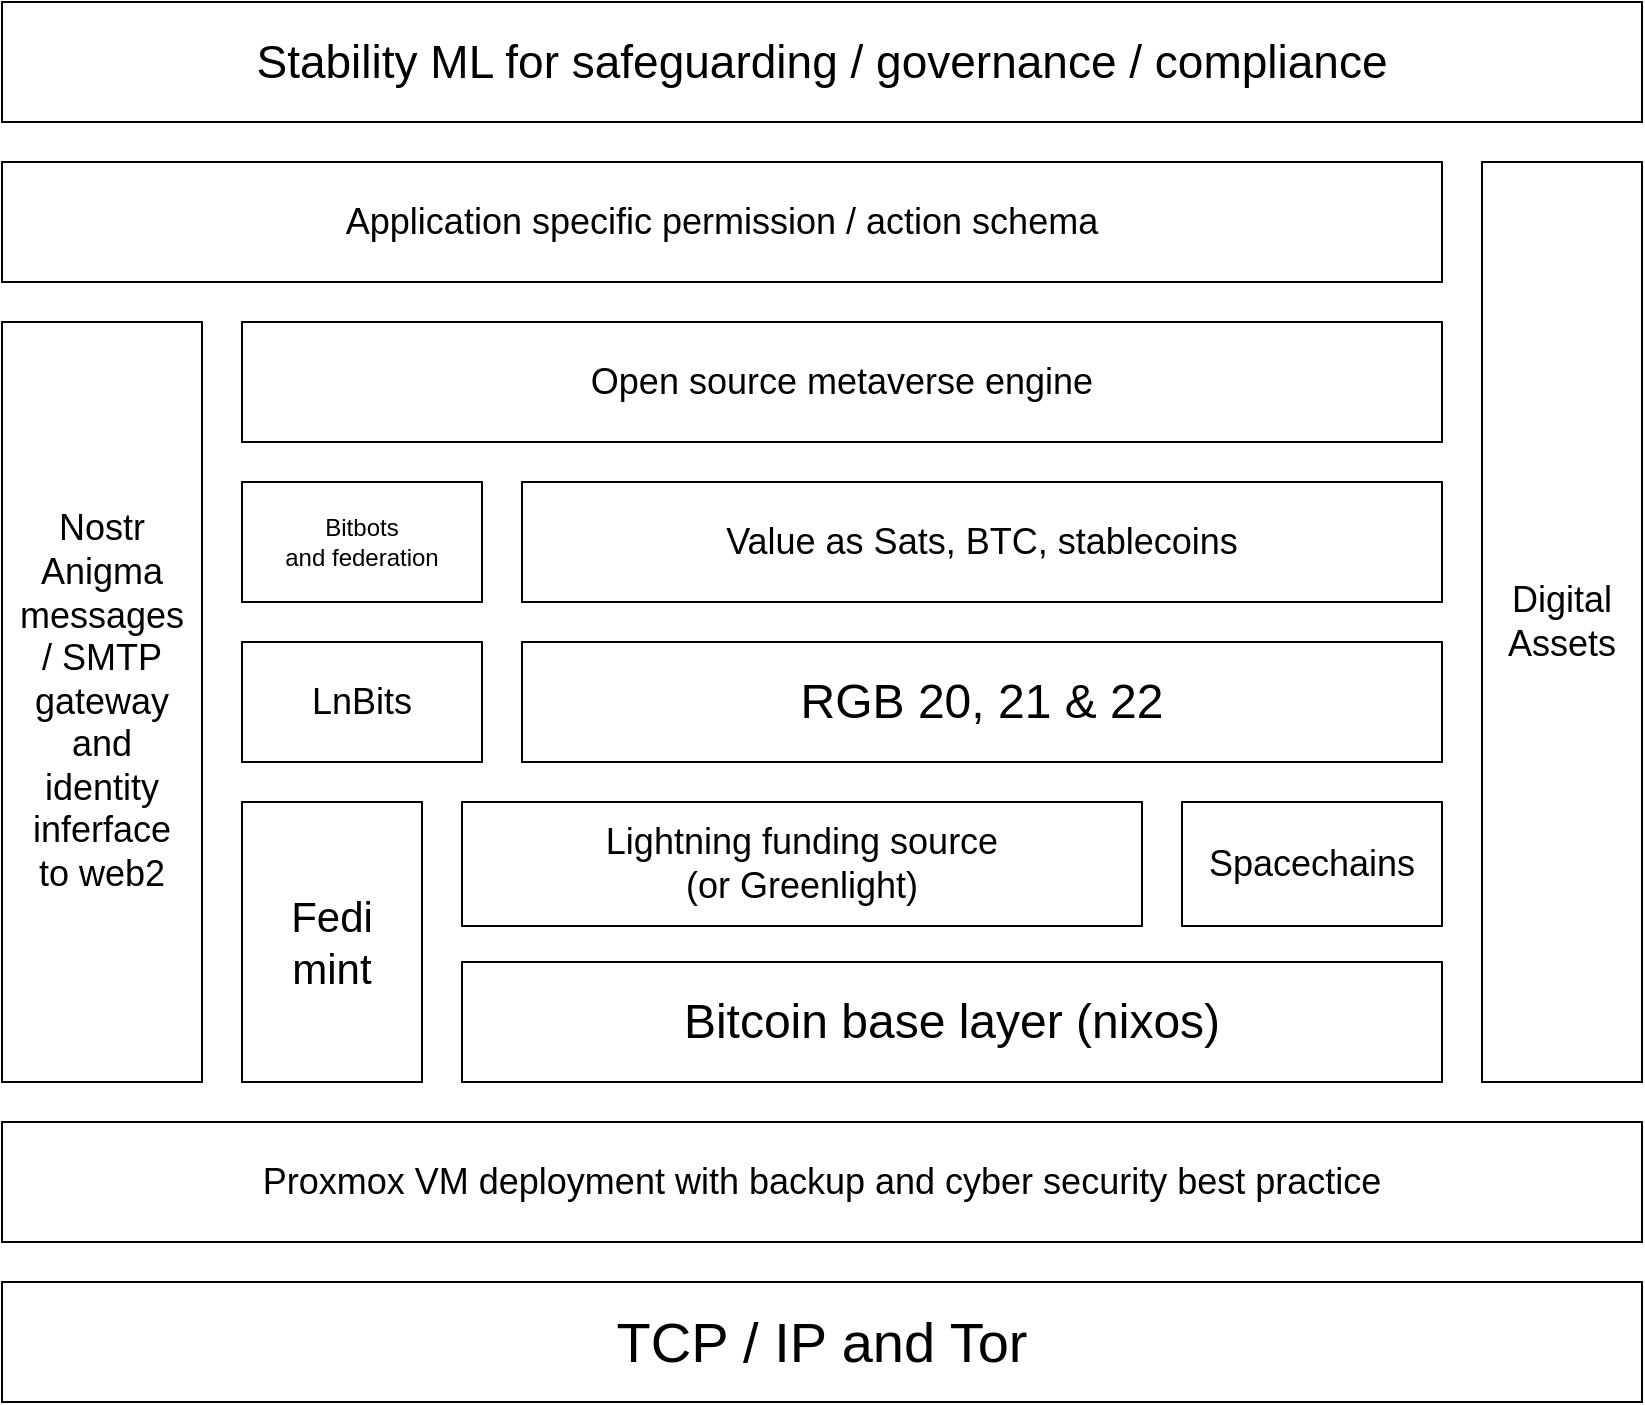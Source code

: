 <mxfile version="20.2.8" type="device"><diagram id="Xb5dDSHbkUPvXCf4QT5v" name="Page-1"><mxGraphModel dx="1230" dy="1769" grid="1" gridSize="10" guides="1" tooltips="1" connect="1" arrows="1" fold="1" page="1" pageScale="1" pageWidth="827" pageHeight="1169" math="0" shadow="0"><root><mxCell id="0"/><mxCell id="1" parent="0"/><mxCell id="B-n56ZhfrExhMbKjsAAy-1" value="&lt;font style=&quot;font-size: 18px&quot;&gt;Application specific permission / action schema&lt;br&gt;&lt;/font&gt;" style="rounded=0;whiteSpace=wrap;html=1;" parent="1" vertex="1"><mxGeometry x="50" y="-20" width="720" height="60" as="geometry"/></mxCell><mxCell id="B-n56ZhfrExhMbKjsAAy-2" value="&lt;div&gt;Nostr&lt;/div&gt;&lt;div&gt;Anigma&lt;br&gt;&lt;/div&gt;&lt;div&gt;messages&lt;/div&gt;&lt;div&gt;/ SMTP&lt;/div&gt;&lt;div&gt;gateway&lt;br&gt;&lt;/div&gt;&lt;div&gt;and&lt;/div&gt;&lt;div&gt;identity &lt;br&gt;&lt;/div&gt;&lt;div&gt;inferface&lt;/div&gt;&lt;div&gt;to web2&lt;br&gt;&lt;/div&gt;" style="rounded=0;whiteSpace=wrap;html=1;fontSize=18;" parent="1" vertex="1"><mxGeometry x="50" y="60" width="100" height="380" as="geometry"/></mxCell><mxCell id="B-n56ZhfrExhMbKjsAAy-3" value="LnBits" style="rounded=0;whiteSpace=wrap;html=1;fontSize=18;" parent="1" vertex="1"><mxGeometry x="170" y="220" width="120" height="60" as="geometry"/></mxCell><mxCell id="B-n56ZhfrExhMbKjsAAy-4" value="&lt;font style=&quot;font-size: 18px&quot;&gt;Open source metaverse engine&lt;/font&gt;" style="rounded=0;whiteSpace=wrap;html=1;" parent="1" vertex="1"><mxGeometry x="170" y="60" width="600" height="60" as="geometry"/></mxCell><mxCell id="B-n56ZhfrExhMbKjsAAy-5" value="&lt;font style=&quot;font-size: 18px&quot;&gt;Value as Sats, BTC, stablecoins&lt;br&gt;&lt;/font&gt;" style="rounded=0;whiteSpace=wrap;html=1;" parent="1" vertex="1"><mxGeometry x="310" y="140" width="460" height="60" as="geometry"/></mxCell><mxCell id="B-n56ZhfrExhMbKjsAAy-6" value="&lt;font style=&quot;font-size: 24px;&quot;&gt;RGB 20, 21 &amp;amp; 22&lt;/font&gt;" style="rounded=0;whiteSpace=wrap;html=1;" parent="1" vertex="1"><mxGeometry x="310" y="220" width="460" height="60" as="geometry"/></mxCell><mxCell id="B-n56ZhfrExhMbKjsAAy-9" value="&lt;div&gt;&lt;font style=&quot;font-size: 18px&quot;&gt;Lightning funding source&lt;/font&gt;&lt;/div&gt;&lt;div&gt;&lt;font style=&quot;font-size: 18px&quot;&gt;(or Greenlight)&lt;br&gt; &lt;/font&gt;&lt;/div&gt;" style="rounded=0;whiteSpace=wrap;html=1;" parent="1" vertex="1"><mxGeometry x="280" y="300" width="340" height="62" as="geometry"/></mxCell><mxCell id="B-n56ZhfrExhMbKjsAAy-10" value="&lt;font style=&quot;font-size: 24px&quot;&gt;Bitcoin base layer (nixos)&lt;br&gt;&lt;/font&gt;" style="rounded=0;whiteSpace=wrap;html=1;" parent="1" vertex="1"><mxGeometry x="280" y="380" width="490" height="60" as="geometry"/></mxCell><mxCell id="B-n56ZhfrExhMbKjsAAy-11" value="&lt;font style=&quot;font-size: 18px&quot;&gt;Proxmox VM deployment with backup and cyber security best practice&lt;/font&gt;" style="rounded=0;whiteSpace=wrap;html=1;" parent="1" vertex="1"><mxGeometry x="50" y="460" width="820" height="60" as="geometry"/></mxCell><mxCell id="B-n56ZhfrExhMbKjsAAy-12" value="&lt;div&gt;Digital&lt;br&gt;&lt;/div&gt;&lt;div&gt;Assets&lt;/div&gt;" style="rounded=0;whiteSpace=wrap;html=1;fontSize=18;" parent="1" vertex="1"><mxGeometry x="790" y="-20" width="80" height="460" as="geometry"/></mxCell><mxCell id="rogDhsEdb_ogYTwn3Vkx-2" value="&lt;font style=&quot;font-size: 18px;&quot;&gt;Spacechains&lt;/font&gt;" style="rounded=0;whiteSpace=wrap;html=1;" parent="1" vertex="1"><mxGeometry x="640" y="300" width="130" height="62" as="geometry"/></mxCell><mxCell id="lK3HveFzYCJKZlLocUZu-1" value="&lt;font style=&quot;font-size: 23px;&quot;&gt;Stability ML for safeguarding / governance / compliance&lt;br&gt;&lt;/font&gt;" style="rounded=0;whiteSpace=wrap;html=1;" parent="1" vertex="1"><mxGeometry x="50" y="-100" width="820" height="60" as="geometry"/></mxCell><mxCell id="_nbFTdevKmTxQL1_tZz9-1" value="&lt;font style=&quot;font-size: 28px;&quot;&gt;TCP / IP and Tor&lt;br&gt;&lt;/font&gt;" style="rounded=0;whiteSpace=wrap;html=1;" parent="1" vertex="1"><mxGeometry x="50" y="540" width="820" height="60" as="geometry"/></mxCell><mxCell id="WDA7tFfqk-w_jbpTVP37-1" value="&lt;div style=&quot;font-size: 21px;&quot;&gt;&lt;font style=&quot;font-size: 21px;&quot;&gt;Fedi&lt;/font&gt;&lt;/div&gt;&lt;div style=&quot;font-size: 21px;&quot;&gt;&lt;font style=&quot;font-size: 21px;&quot;&gt;mint&lt;/font&gt;&lt;/div&gt;" style="rounded=0;whiteSpace=wrap;html=1;" parent="1" vertex="1"><mxGeometry x="170" y="300" width="90" height="140" as="geometry"/></mxCell><mxCell id="kETkWWeYPJxKjak6lNL0-1" value="&lt;div&gt;Bitbots&lt;/div&gt;&lt;div&gt;and federation&lt;br&gt;&lt;/div&gt;" style="rounded=0;whiteSpace=wrap;html=1;" parent="1" vertex="1"><mxGeometry x="170" y="140" width="120" height="60" as="geometry"/></mxCell></root></mxGraphModel></diagram></mxfile>